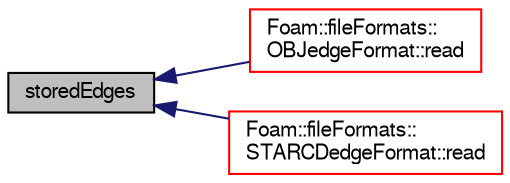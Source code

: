 digraph "storedEdges"
{
  bgcolor="transparent";
  edge [fontname="FreeSans",fontsize="10",labelfontname="FreeSans",labelfontsize="10"];
  node [fontname="FreeSans",fontsize="10",shape=record];
  rankdir="LR";
  Node85 [label="storedEdges",height=0.2,width=0.4,color="black", fillcolor="grey75", style="filled", fontcolor="black"];
  Node85 -> Node86 [dir="back",color="midnightblue",fontsize="10",style="solid",fontname="FreeSans"];
  Node86 [label="Foam::fileFormats::\lOBJedgeFormat::read",height=0.2,width=0.4,color="red",URL="$a21774.html#a464ebd67acbdff0014d4dae69e3ec4be",tooltip="Read from file. "];
  Node85 -> Node88 [dir="back",color="midnightblue",fontsize="10",style="solid",fontname="FreeSans"];
  Node88 [label="Foam::fileFormats::\lSTARCDedgeFormat::read",height=0.2,width=0.4,color="red",URL="$a21778.html#a464ebd67acbdff0014d4dae69e3ec4be",tooltip="Read from file. "];
}
